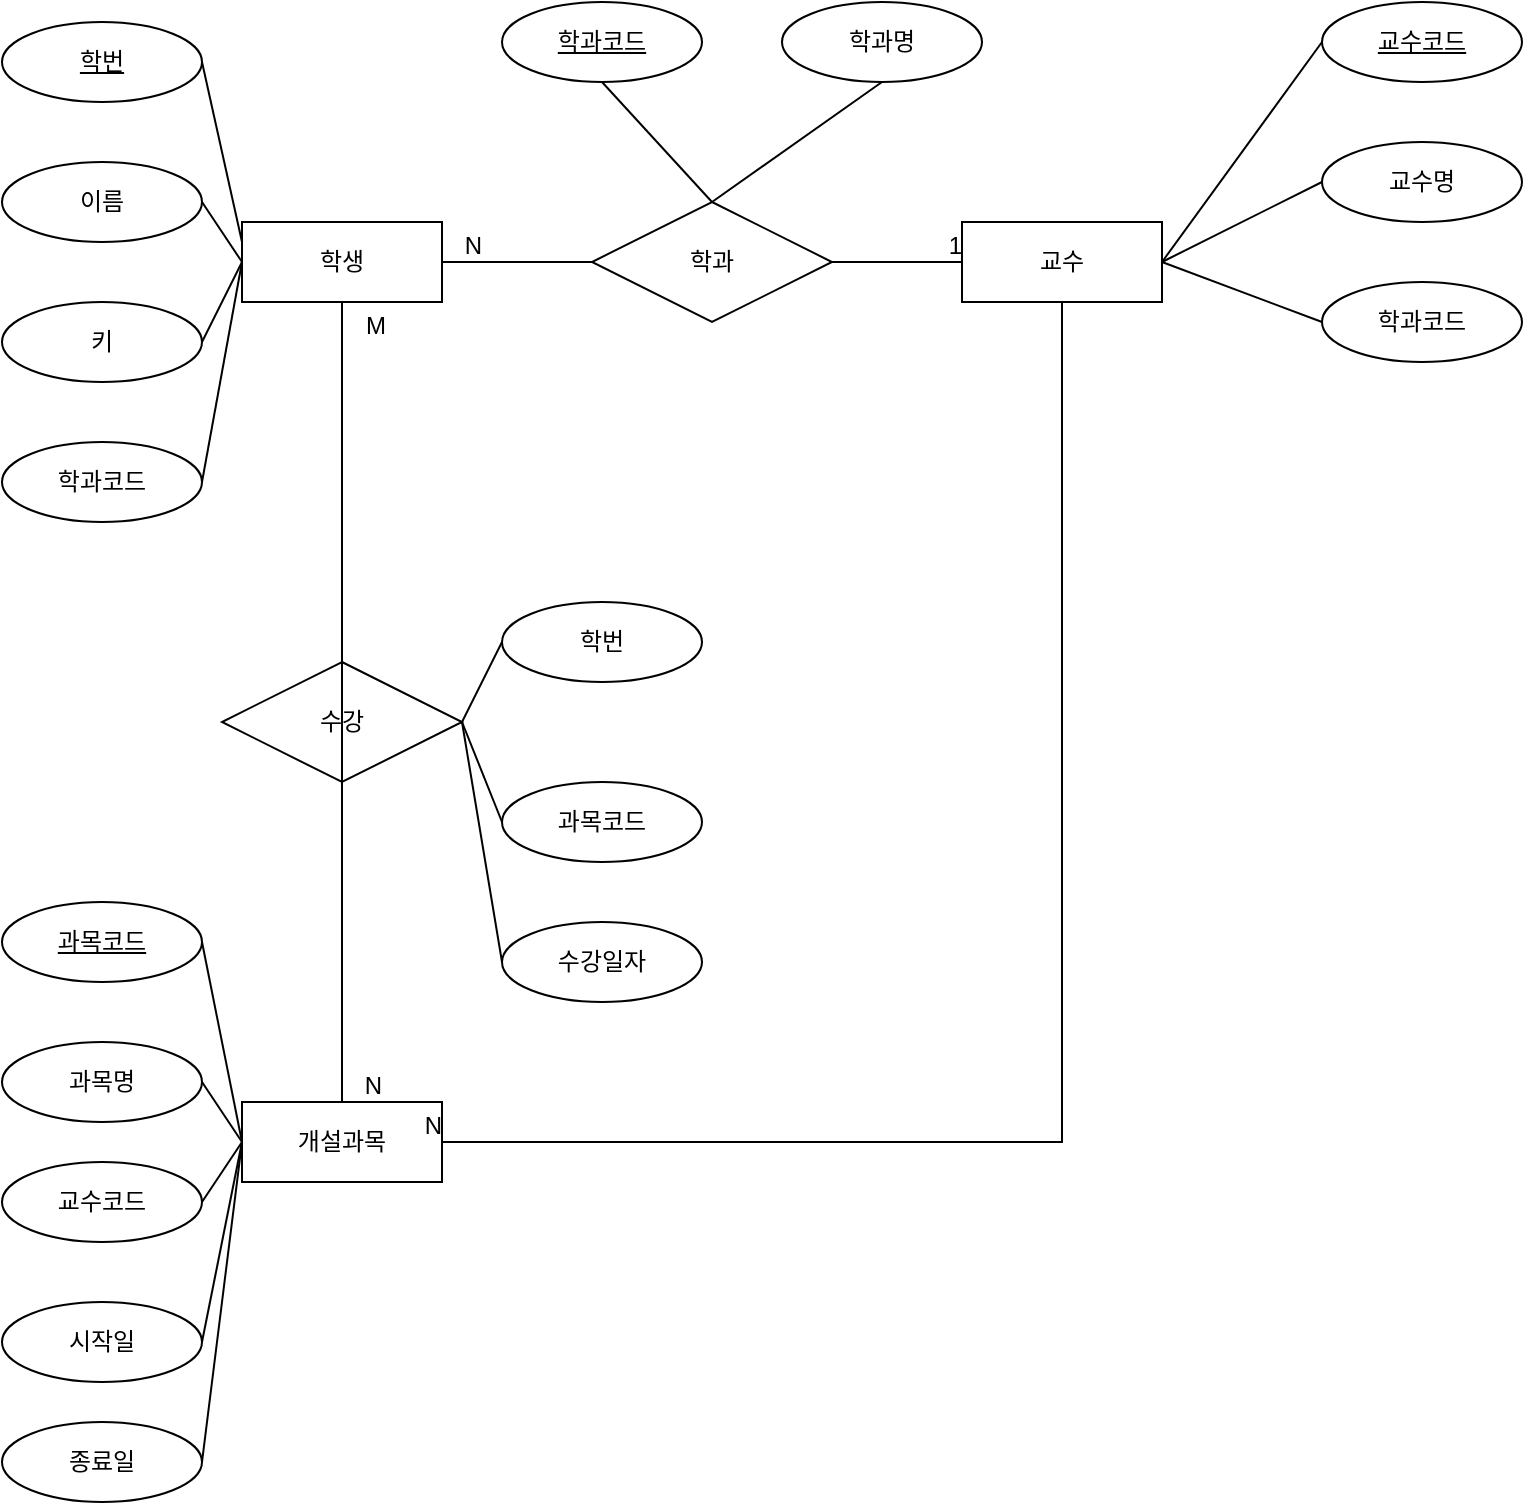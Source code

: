 <mxfile>
    <diagram id="SeKlVs5HmIbzHgsS1lLe" name="Page-1">
        <mxGraphModel dx="460" dy="787" grid="1" gridSize="10" guides="1" tooltips="1" connect="1" arrows="1" fold="1" page="1" pageScale="1" pageWidth="850" pageHeight="1100" math="0" shadow="0">
            <root>
                <mxCell id="0"/>
                <mxCell id="1" parent="0"/>
                <mxCell id="2" value="학생" style="whiteSpace=wrap;html=1;align=center;" vertex="1" parent="1">
                    <mxGeometry x="130" y="140" width="100" height="40" as="geometry"/>
                </mxCell>
                <mxCell id="3" value="학번" style="ellipse;whiteSpace=wrap;html=1;align=center;fontStyle=4;" vertex="1" parent="1">
                    <mxGeometry x="10" y="40" width="100" height="40" as="geometry"/>
                </mxCell>
                <mxCell id="4" value="이름" style="ellipse;whiteSpace=wrap;html=1;align=center;" vertex="1" parent="1">
                    <mxGeometry x="10" y="110" width="100" height="40" as="geometry"/>
                </mxCell>
                <mxCell id="5" value="키" style="ellipse;whiteSpace=wrap;html=1;align=center;" vertex="1" parent="1">
                    <mxGeometry x="10" y="180" width="100" height="40" as="geometry"/>
                </mxCell>
                <mxCell id="6" value="학과코드" style="ellipse;whiteSpace=wrap;html=1;align=center;" vertex="1" parent="1">
                    <mxGeometry x="10" y="250" width="100" height="40" as="geometry"/>
                </mxCell>
                <mxCell id="7" value="" style="endArrow=none;html=1;rounded=0;exitX=1;exitY=0.5;exitDx=0;exitDy=0;entryX=0;entryY=0.25;entryDx=0;entryDy=0;" edge="1" parent="1" source="3" target="2">
                    <mxGeometry relative="1" as="geometry">
                        <mxPoint x="140" y="400" as="sourcePoint"/>
                        <mxPoint x="300" y="400" as="targetPoint"/>
                    </mxGeometry>
                </mxCell>
                <mxCell id="8" value="" style="endArrow=none;html=1;rounded=0;exitX=1;exitY=0.5;exitDx=0;exitDy=0;entryX=0;entryY=0.5;entryDx=0;entryDy=0;" edge="1" parent="1" source="4" target="2">
                    <mxGeometry relative="1" as="geometry">
                        <mxPoint x="120" y="70" as="sourcePoint"/>
                        <mxPoint x="140" y="160" as="targetPoint"/>
                        <Array as="points"/>
                    </mxGeometry>
                </mxCell>
                <mxCell id="9" value="" style="endArrow=none;html=1;rounded=0;exitX=1;exitY=0.5;exitDx=0;exitDy=0;entryX=0;entryY=0.5;entryDx=0;entryDy=0;" edge="1" parent="1" source="5" target="2">
                    <mxGeometry relative="1" as="geometry">
                        <mxPoint x="120" y="140" as="sourcePoint"/>
                        <mxPoint x="140" y="170" as="targetPoint"/>
                        <Array as="points"/>
                    </mxGeometry>
                </mxCell>
                <mxCell id="10" value="" style="endArrow=none;html=1;rounded=0;exitX=1;exitY=0.5;exitDx=0;exitDy=0;entryX=0;entryY=0.5;entryDx=0;entryDy=0;" edge="1" parent="1" source="6" target="2">
                    <mxGeometry relative="1" as="geometry">
                        <mxPoint x="120" y="210" as="sourcePoint"/>
                        <mxPoint x="140" y="170" as="targetPoint"/>
                        <Array as="points"/>
                    </mxGeometry>
                </mxCell>
                <mxCell id="11" value="교수" style="whiteSpace=wrap;html=1;align=center;" vertex="1" parent="1">
                    <mxGeometry x="490" y="140" width="100" height="40" as="geometry"/>
                </mxCell>
                <mxCell id="12" value="학과" style="shape=rhombus;perimeter=rhombusPerimeter;whiteSpace=wrap;html=1;align=center;" vertex="1" parent="1">
                    <mxGeometry x="305" y="130" width="120" height="60" as="geometry"/>
                </mxCell>
                <mxCell id="13" value="학과코드" style="ellipse;whiteSpace=wrap;html=1;align=center;fontStyle=4;" vertex="1" parent="1">
                    <mxGeometry x="260" y="30" width="100" height="40" as="geometry"/>
                </mxCell>
                <mxCell id="15" value="학과명" style="ellipse;whiteSpace=wrap;html=1;align=center;" vertex="1" parent="1">
                    <mxGeometry x="400" y="30" width="100" height="40" as="geometry"/>
                </mxCell>
                <mxCell id="16" value="" style="endArrow=none;html=1;rounded=0;exitX=0.5;exitY=1;exitDx=0;exitDy=0;entryX=0.5;entryY=0;entryDx=0;entryDy=0;" edge="1" parent="1" source="13" target="12">
                    <mxGeometry relative="1" as="geometry">
                        <mxPoint x="280" y="80" as="sourcePoint"/>
                        <mxPoint x="300" y="170" as="targetPoint"/>
                    </mxGeometry>
                </mxCell>
                <mxCell id="17" value="" style="endArrow=none;html=1;rounded=0;exitX=0.5;exitY=1;exitDx=0;exitDy=0;entryX=0.5;entryY=0;entryDx=0;entryDy=0;" edge="1" parent="1" source="15" target="12">
                    <mxGeometry relative="1" as="geometry">
                        <mxPoint x="320" y="80" as="sourcePoint"/>
                        <mxPoint x="380" y="130" as="targetPoint"/>
                    </mxGeometry>
                </mxCell>
                <mxCell id="18" value="교수명" style="ellipse;whiteSpace=wrap;html=1;align=center;" vertex="1" parent="1">
                    <mxGeometry x="670" y="100" width="100" height="40" as="geometry"/>
                </mxCell>
                <mxCell id="19" value="교수코드" style="ellipse;whiteSpace=wrap;html=1;align=center;fontStyle=4;" vertex="1" parent="1">
                    <mxGeometry x="670" y="30" width="100" height="40" as="geometry"/>
                </mxCell>
                <mxCell id="20" value="학과코드" style="ellipse;whiteSpace=wrap;html=1;align=center;" vertex="1" parent="1">
                    <mxGeometry x="670" y="170" width="100" height="40" as="geometry"/>
                </mxCell>
                <mxCell id="21" value="" style="endArrow=none;html=1;rounded=0;exitX=0;exitY=0.5;exitDx=0;exitDy=0;entryX=1;entryY=0.5;entryDx=0;entryDy=0;" edge="1" parent="1" source="19" target="11">
                    <mxGeometry relative="1" as="geometry">
                        <mxPoint x="460" y="80" as="sourcePoint"/>
                        <mxPoint x="380" y="130" as="targetPoint"/>
                    </mxGeometry>
                </mxCell>
                <mxCell id="22" value="" style="endArrow=none;html=1;rounded=0;exitX=0;exitY=0.5;exitDx=0;exitDy=0;entryX=1;entryY=0.5;entryDx=0;entryDy=0;" edge="1" parent="1" source="18" target="11">
                    <mxGeometry relative="1" as="geometry">
                        <mxPoint x="680" y="60" as="sourcePoint"/>
                        <mxPoint x="600" y="170" as="targetPoint"/>
                    </mxGeometry>
                </mxCell>
                <mxCell id="23" value="" style="endArrow=none;html=1;rounded=0;exitX=0;exitY=0.5;exitDx=0;exitDy=0;entryX=1;entryY=0.5;entryDx=0;entryDy=0;" edge="1" parent="1" source="20" target="11">
                    <mxGeometry relative="1" as="geometry">
                        <mxPoint x="680" y="130" as="sourcePoint"/>
                        <mxPoint x="600" y="170" as="targetPoint"/>
                    </mxGeometry>
                </mxCell>
                <mxCell id="24" value="개설과목" style="whiteSpace=wrap;html=1;align=center;" vertex="1" parent="1">
                    <mxGeometry x="130" y="580" width="100" height="40" as="geometry"/>
                </mxCell>
                <mxCell id="25" value="과목명" style="ellipse;whiteSpace=wrap;html=1;align=center;" vertex="1" parent="1">
                    <mxGeometry x="10" y="550" width="100" height="40" as="geometry"/>
                </mxCell>
                <mxCell id="26" value="과목코드" style="ellipse;whiteSpace=wrap;html=1;align=center;fontStyle=4;" vertex="1" parent="1">
                    <mxGeometry x="10" y="480" width="100" height="40" as="geometry"/>
                </mxCell>
                <mxCell id="27" value="교수코드" style="ellipse;whiteSpace=wrap;html=1;align=center;" vertex="1" parent="1">
                    <mxGeometry x="10" y="610" width="100" height="40" as="geometry"/>
                </mxCell>
                <mxCell id="28" value="종료일" style="ellipse;whiteSpace=wrap;html=1;align=center;" vertex="1" parent="1">
                    <mxGeometry x="10" y="740" width="100" height="40" as="geometry"/>
                </mxCell>
                <mxCell id="29" value="시작일" style="ellipse;whiteSpace=wrap;html=1;align=center;" vertex="1" parent="1">
                    <mxGeometry x="10" y="680" width="100" height="40" as="geometry"/>
                </mxCell>
                <mxCell id="30" value="" style="endArrow=none;html=1;rounded=0;exitX=1;exitY=0.5;exitDx=0;exitDy=0;entryX=0;entryY=0.5;entryDx=0;entryDy=0;" edge="1" parent="1" source="26" target="24">
                    <mxGeometry relative="1" as="geometry">
                        <mxPoint x="150" y="520" as="sourcePoint"/>
                        <mxPoint x="170" y="410" as="targetPoint"/>
                        <Array as="points"/>
                    </mxGeometry>
                </mxCell>
                <mxCell id="31" value="" style="endArrow=none;html=1;rounded=0;exitX=1;exitY=0.5;exitDx=0;exitDy=0;entryX=0;entryY=0.5;entryDx=0;entryDy=0;" edge="1" parent="1" source="25" target="24">
                    <mxGeometry relative="1" as="geometry">
                        <mxPoint x="120" y="510" as="sourcePoint"/>
                        <mxPoint x="140" y="610" as="targetPoint"/>
                        <Array as="points"/>
                    </mxGeometry>
                </mxCell>
                <mxCell id="32" value="" style="endArrow=none;html=1;rounded=0;exitX=1;exitY=0.5;exitDx=0;exitDy=0;entryX=0;entryY=0.5;entryDx=0;entryDy=0;" edge="1" parent="1" source="27" target="24">
                    <mxGeometry relative="1" as="geometry">
                        <mxPoint x="120" y="580" as="sourcePoint"/>
                        <mxPoint x="140" y="610" as="targetPoint"/>
                        <Array as="points"/>
                    </mxGeometry>
                </mxCell>
                <mxCell id="33" value="" style="endArrow=none;html=1;rounded=0;exitX=1;exitY=0.5;exitDx=0;exitDy=0;entryX=0;entryY=0.5;entryDx=0;entryDy=0;" edge="1" parent="1" source="29" target="24">
                    <mxGeometry relative="1" as="geometry">
                        <mxPoint x="120" y="640" as="sourcePoint"/>
                        <mxPoint x="140" y="610" as="targetPoint"/>
                        <Array as="points"/>
                    </mxGeometry>
                </mxCell>
                <mxCell id="34" value="" style="endArrow=none;html=1;rounded=0;exitX=1;exitY=0.5;exitDx=0;exitDy=0;" edge="1" parent="1" source="28">
                    <mxGeometry relative="1" as="geometry">
                        <mxPoint x="120" y="710" as="sourcePoint"/>
                        <mxPoint x="130" y="600" as="targetPoint"/>
                        <Array as="points"/>
                    </mxGeometry>
                </mxCell>
                <mxCell id="36" value="수강" style="shape=rhombus;perimeter=rhombusPerimeter;whiteSpace=wrap;html=1;align=center;" vertex="1" parent="1">
                    <mxGeometry x="120" y="360" width="120" height="60" as="geometry"/>
                </mxCell>
                <mxCell id="37" value="학번" style="ellipse;whiteSpace=wrap;html=1;align=center;" vertex="1" parent="1">
                    <mxGeometry x="260" y="330" width="100" height="40" as="geometry"/>
                </mxCell>
                <mxCell id="38" value="과목코드" style="ellipse;whiteSpace=wrap;html=1;align=center;" vertex="1" parent="1">
                    <mxGeometry x="260" y="420" width="100" height="40" as="geometry"/>
                </mxCell>
                <mxCell id="39" value="" style="endArrow=none;html=1;rounded=0;exitX=1;exitY=0.5;exitDx=0;exitDy=0;entryX=0;entryY=0.5;entryDx=0;entryDy=0;" edge="1" parent="1" source="36" target="37">
                    <mxGeometry relative="1" as="geometry">
                        <mxPoint x="120" y="280" as="sourcePoint"/>
                        <mxPoint x="140" y="170" as="targetPoint"/>
                        <Array as="points"/>
                    </mxGeometry>
                </mxCell>
                <mxCell id="40" value="" style="endArrow=none;html=1;rounded=0;exitX=1;exitY=0.5;exitDx=0;exitDy=0;entryX=0;entryY=0.5;entryDx=0;entryDy=0;" edge="1" parent="1" source="36" target="38">
                    <mxGeometry relative="1" as="geometry">
                        <mxPoint x="250" y="400" as="sourcePoint"/>
                        <mxPoint x="270" y="360" as="targetPoint"/>
                        <Array as="points"/>
                    </mxGeometry>
                </mxCell>
                <mxCell id="43" value="" style="endArrow=none;html=1;rounded=0;exitX=0;exitY=0.5;exitDx=0;exitDy=0;entryX=1;entryY=0.5;entryDx=0;entryDy=0;" edge="1" parent="1" source="12" target="2">
                    <mxGeometry relative="1" as="geometry">
                        <mxPoint x="435" y="170" as="sourcePoint"/>
                        <mxPoint x="500" y="170" as="targetPoint"/>
                    </mxGeometry>
                </mxCell>
                <mxCell id="44" value="N" style="resizable=0;html=1;align=right;verticalAlign=bottom;" connectable="0" vertex="1" parent="43">
                    <mxGeometry x="1" relative="1" as="geometry">
                        <mxPoint x="20" as="offset"/>
                    </mxGeometry>
                </mxCell>
                <mxCell id="47" value="" style="endArrow=none;html=1;rounded=0;entryX=0;entryY=0.5;entryDx=0;entryDy=0;exitX=1;exitY=0.5;exitDx=0;exitDy=0;" edge="1" parent="1" source="12" target="11">
                    <mxGeometry relative="1" as="geometry">
                        <mxPoint x="270" y="100" as="sourcePoint"/>
                        <mxPoint x="430" y="100" as="targetPoint"/>
                    </mxGeometry>
                </mxCell>
                <mxCell id="48" value="1" style="resizable=0;html=1;align=right;verticalAlign=bottom;" connectable="0" vertex="1" parent="47">
                    <mxGeometry x="1" relative="1" as="geometry"/>
                </mxCell>
                <mxCell id="49" value="" style="endArrow=none;html=1;rounded=0;exitX=0.5;exitY=1;exitDx=0;exitDy=0;entryX=0.5;entryY=0;entryDx=0;entryDy=0;" edge="1" parent="1" source="2" target="24">
                    <mxGeometry relative="1" as="geometry">
                        <mxPoint x="210" y="200" as="sourcePoint"/>
                        <mxPoint x="370" y="200" as="targetPoint"/>
                    </mxGeometry>
                </mxCell>
                <mxCell id="50" value="M" style="resizable=0;html=1;align=left;verticalAlign=bottom;" connectable="0" vertex="1" parent="49">
                    <mxGeometry x="-1" relative="1" as="geometry">
                        <mxPoint x="10" y="20" as="offset"/>
                    </mxGeometry>
                </mxCell>
                <mxCell id="51" value="N" style="resizable=0;html=1;align=right;verticalAlign=bottom;" connectable="0" vertex="1" parent="49">
                    <mxGeometry x="1" relative="1" as="geometry">
                        <mxPoint x="20" as="offset"/>
                    </mxGeometry>
                </mxCell>
                <mxCell id="52" value="" style="endArrow=none;html=1;rounded=0;exitX=0.5;exitY=1;exitDx=0;exitDy=0;entryX=1;entryY=0.5;entryDx=0;entryDy=0;" edge="1" parent="1" source="11" target="24">
                    <mxGeometry relative="1" as="geometry">
                        <mxPoint x="300" y="300" as="sourcePoint"/>
                        <mxPoint x="460" y="300" as="targetPoint"/>
                        <Array as="points">
                            <mxPoint x="540" y="600"/>
                        </Array>
                    </mxGeometry>
                </mxCell>
                <mxCell id="53" value="N" style="resizable=0;html=1;align=right;verticalAlign=bottom;" connectable="0" vertex="1" parent="52">
                    <mxGeometry x="1" relative="1" as="geometry"/>
                </mxCell>
                <mxCell id="iO75Fj6cbcGCx3s5C910-53" value="수강일자" style="ellipse;whiteSpace=wrap;html=1;align=center;" vertex="1" parent="1">
                    <mxGeometry x="260" y="490" width="100" height="40" as="geometry"/>
                </mxCell>
                <mxCell id="iO75Fj6cbcGCx3s5C910-54" value="" style="endArrow=none;html=1;rounded=0;exitX=1;exitY=0.5;exitDx=0;exitDy=0;entryX=0;entryY=0.5;entryDx=0;entryDy=0;" edge="1" parent="1" source="36" target="iO75Fj6cbcGCx3s5C910-53">
                    <mxGeometry relative="1" as="geometry">
                        <mxPoint x="250" y="400" as="sourcePoint"/>
                        <mxPoint x="270" y="450" as="targetPoint"/>
                        <Array as="points"/>
                    </mxGeometry>
                </mxCell>
            </root>
        </mxGraphModel>
    </diagram>
    <diagram id="fR7vcSH44G2I-6G3zTJD" name="Page-2">
        <mxGraphModel dx="1179" dy="787" grid="1" gridSize="10" guides="1" tooltips="1" connect="1" arrows="1" fold="1" page="1" pageScale="1" pageWidth="850" pageHeight="1100" math="0" shadow="0">
            <root>
                <mxCell id="0"/>
                <mxCell id="1" parent="0"/>
                <mxCell id="Cx3nu6X8nPJLkT8avfIg-14" value="학생" style="shape=table;startSize=30;container=1;collapsible=1;childLayout=tableLayout;fixedRows=1;rowLines=0;fontStyle=1;align=center;resizeLast=1;" vertex="1" parent="1">
                    <mxGeometry x="50" y="50" width="180" height="180" as="geometry"/>
                </mxCell>
                <mxCell id="Cx3nu6X8nPJLkT8avfIg-15" value="" style="shape=tableRow;horizontal=0;startSize=0;swimlaneHead=0;swimlaneBody=0;fillColor=none;collapsible=0;dropTarget=0;points=[[0,0.5],[1,0.5]];portConstraint=eastwest;top=0;left=0;right=0;bottom=0;" vertex="1" parent="Cx3nu6X8nPJLkT8avfIg-14">
                    <mxGeometry y="30" width="180" height="30" as="geometry"/>
                </mxCell>
                <mxCell id="Cx3nu6X8nPJLkT8avfIg-16" value="PK" style="shape=partialRectangle;connectable=0;fillColor=none;top=0;left=0;bottom=0;right=0;fontStyle=1;overflow=hidden;" vertex="1" parent="Cx3nu6X8nPJLkT8avfIg-15">
                    <mxGeometry width="60" height="30" as="geometry">
                        <mxRectangle width="60" height="30" as="alternateBounds"/>
                    </mxGeometry>
                </mxCell>
                <mxCell id="Cx3nu6X8nPJLkT8avfIg-17" value="학번" style="shape=partialRectangle;connectable=0;fillColor=none;top=0;left=0;bottom=0;right=0;align=left;spacingLeft=6;fontStyle=5;overflow=hidden;" vertex="1" parent="Cx3nu6X8nPJLkT8avfIg-15">
                    <mxGeometry x="60" width="120" height="30" as="geometry">
                        <mxRectangle width="120" height="30" as="alternateBounds"/>
                    </mxGeometry>
                </mxCell>
                <mxCell id="Cx3nu6X8nPJLkT8avfIg-18" value="" style="shape=tableRow;horizontal=0;startSize=0;swimlaneHead=0;swimlaneBody=0;fillColor=none;collapsible=0;dropTarget=0;points=[[0,0.5],[1,0.5]];portConstraint=eastwest;top=0;left=0;right=0;bottom=1;" vertex="1" parent="Cx3nu6X8nPJLkT8avfIg-14">
                    <mxGeometry y="60" width="180" height="30" as="geometry"/>
                </mxCell>
                <mxCell id="Cx3nu6X8nPJLkT8avfIg-19" value="FK" style="shape=partialRectangle;connectable=0;fillColor=none;top=0;left=0;bottom=0;right=0;fontStyle=1;overflow=hidden;" vertex="1" parent="Cx3nu6X8nPJLkT8avfIg-18">
                    <mxGeometry width="60" height="30" as="geometry">
                        <mxRectangle width="60" height="30" as="alternateBounds"/>
                    </mxGeometry>
                </mxCell>
                <mxCell id="Cx3nu6X8nPJLkT8avfIg-20" value="학과코드" style="shape=partialRectangle;connectable=0;fillColor=none;top=0;left=0;bottom=0;right=0;align=left;spacingLeft=6;fontStyle=5;overflow=hidden;" vertex="1" parent="Cx3nu6X8nPJLkT8avfIg-18">
                    <mxGeometry x="60" width="120" height="30" as="geometry">
                        <mxRectangle width="120" height="30" as="alternateBounds"/>
                    </mxGeometry>
                </mxCell>
                <mxCell id="oKX9FvNa20KuPvcaWARe-4" value="" style="shape=tableRow;horizontal=0;startSize=0;swimlaneHead=0;swimlaneBody=0;fillColor=none;collapsible=0;dropTarget=0;points=[[0,0.5],[1,0.5]];portConstraint=eastwest;top=0;left=0;right=0;bottom=1;" vertex="1" parent="Cx3nu6X8nPJLkT8avfIg-14">
                    <mxGeometry y="90" width="180" height="30" as="geometry"/>
                </mxCell>
                <mxCell id="oKX9FvNa20KuPvcaWARe-5" value="FK" style="shape=partialRectangle;connectable=0;fillColor=none;top=0;left=0;bottom=0;right=0;fontStyle=1;overflow=hidden;" vertex="1" parent="oKX9FvNa20KuPvcaWARe-4">
                    <mxGeometry width="60" height="30" as="geometry">
                        <mxRectangle width="60" height="30" as="alternateBounds"/>
                    </mxGeometry>
                </mxCell>
                <mxCell id="oKX9FvNa20KuPvcaWARe-6" value="과목코드" style="shape=partialRectangle;connectable=0;fillColor=none;top=0;left=0;bottom=0;right=0;align=left;spacingLeft=6;fontStyle=5;overflow=hidden;" vertex="1" parent="oKX9FvNa20KuPvcaWARe-4">
                    <mxGeometry x="60" width="120" height="30" as="geometry">
                        <mxRectangle width="120" height="30" as="alternateBounds"/>
                    </mxGeometry>
                </mxCell>
                <mxCell id="Cx3nu6X8nPJLkT8avfIg-21" value="" style="shape=tableRow;horizontal=0;startSize=0;swimlaneHead=0;swimlaneBody=0;fillColor=none;collapsible=0;dropTarget=0;points=[[0,0.5],[1,0.5]];portConstraint=eastwest;top=0;left=0;right=0;bottom=0;" vertex="1" parent="Cx3nu6X8nPJLkT8avfIg-14">
                    <mxGeometry y="120" width="180" height="30" as="geometry"/>
                </mxCell>
                <mxCell id="Cx3nu6X8nPJLkT8avfIg-22" value="" style="shape=partialRectangle;connectable=0;fillColor=none;top=0;left=0;bottom=0;right=0;editable=1;overflow=hidden;" vertex="1" parent="Cx3nu6X8nPJLkT8avfIg-21">
                    <mxGeometry width="60" height="30" as="geometry">
                        <mxRectangle width="60" height="30" as="alternateBounds"/>
                    </mxGeometry>
                </mxCell>
                <mxCell id="Cx3nu6X8nPJLkT8avfIg-23" value="이름" style="shape=partialRectangle;connectable=0;fillColor=none;top=0;left=0;bottom=0;right=0;align=left;spacingLeft=6;overflow=hidden;" vertex="1" parent="Cx3nu6X8nPJLkT8avfIg-21">
                    <mxGeometry x="60" width="120" height="30" as="geometry">
                        <mxRectangle width="120" height="30" as="alternateBounds"/>
                    </mxGeometry>
                </mxCell>
                <mxCell id="Cx3nu6X8nPJLkT8avfIg-24" value="" style="shape=tableRow;horizontal=0;startSize=0;swimlaneHead=0;swimlaneBody=0;fillColor=none;collapsible=0;dropTarget=0;points=[[0,0.5],[1,0.5]];portConstraint=eastwest;top=0;left=0;right=0;bottom=0;" vertex="1" parent="Cx3nu6X8nPJLkT8avfIg-14">
                    <mxGeometry y="150" width="180" height="30" as="geometry"/>
                </mxCell>
                <mxCell id="Cx3nu6X8nPJLkT8avfIg-25" value="" style="shape=partialRectangle;connectable=0;fillColor=none;top=0;left=0;bottom=0;right=0;editable=1;overflow=hidden;" vertex="1" parent="Cx3nu6X8nPJLkT8avfIg-24">
                    <mxGeometry width="60" height="30" as="geometry">
                        <mxRectangle width="60" height="30" as="alternateBounds"/>
                    </mxGeometry>
                </mxCell>
                <mxCell id="Cx3nu6X8nPJLkT8avfIg-26" value="키" style="shape=partialRectangle;connectable=0;fillColor=none;top=0;left=0;bottom=0;right=0;align=left;spacingLeft=6;overflow=hidden;" vertex="1" parent="Cx3nu6X8nPJLkT8avfIg-24">
                    <mxGeometry x="60" width="120" height="30" as="geometry">
                        <mxRectangle width="120" height="30" as="alternateBounds"/>
                    </mxGeometry>
                </mxCell>
                <mxCell id="wxoaIKOHxm_TJKi5a04i-1" value="학과" style="shape=table;startSize=30;container=1;collapsible=1;childLayout=tableLayout;fixedRows=1;rowLines=0;fontStyle=1;align=center;resizeLast=1;" vertex="1" parent="1">
                    <mxGeometry x="300" y="50" width="180" height="90" as="geometry"/>
                </mxCell>
                <mxCell id="wxoaIKOHxm_TJKi5a04i-2" value="" style="shape=tableRow;horizontal=0;startSize=0;swimlaneHead=0;swimlaneBody=0;fillColor=none;collapsible=0;dropTarget=0;points=[[0,0.5],[1,0.5]];portConstraint=eastwest;top=0;left=0;right=0;bottom=1;" vertex="1" parent="wxoaIKOHxm_TJKi5a04i-1">
                    <mxGeometry y="30" width="180" height="30" as="geometry"/>
                </mxCell>
                <mxCell id="wxoaIKOHxm_TJKi5a04i-3" value="PK" style="shape=partialRectangle;connectable=0;fillColor=none;top=0;left=0;bottom=0;right=0;fontStyle=1;overflow=hidden;" vertex="1" parent="wxoaIKOHxm_TJKi5a04i-2">
                    <mxGeometry width="30" height="30" as="geometry">
                        <mxRectangle width="30" height="30" as="alternateBounds"/>
                    </mxGeometry>
                </mxCell>
                <mxCell id="wxoaIKOHxm_TJKi5a04i-4" value="학과코드" style="shape=partialRectangle;connectable=0;fillColor=none;top=0;left=0;bottom=0;right=0;align=left;spacingLeft=6;fontStyle=5;overflow=hidden;" vertex="1" parent="wxoaIKOHxm_TJKi5a04i-2">
                    <mxGeometry x="30" width="150" height="30" as="geometry">
                        <mxRectangle width="150" height="30" as="alternateBounds"/>
                    </mxGeometry>
                </mxCell>
                <mxCell id="wxoaIKOHxm_TJKi5a04i-5" value="" style="shape=tableRow;horizontal=0;startSize=0;swimlaneHead=0;swimlaneBody=0;fillColor=none;collapsible=0;dropTarget=0;points=[[0,0.5],[1,0.5]];portConstraint=eastwest;top=0;left=0;right=0;bottom=0;" vertex="1" parent="wxoaIKOHxm_TJKi5a04i-1">
                    <mxGeometry y="60" width="180" height="30" as="geometry"/>
                </mxCell>
                <mxCell id="wxoaIKOHxm_TJKi5a04i-6" value="" style="shape=partialRectangle;connectable=0;fillColor=none;top=0;left=0;bottom=0;right=0;editable=1;overflow=hidden;" vertex="1" parent="wxoaIKOHxm_TJKi5a04i-5">
                    <mxGeometry width="30" height="30" as="geometry">
                        <mxRectangle width="30" height="30" as="alternateBounds"/>
                    </mxGeometry>
                </mxCell>
                <mxCell id="wxoaIKOHxm_TJKi5a04i-7" value="학과명" style="shape=partialRectangle;connectable=0;fillColor=none;top=0;left=0;bottom=0;right=0;align=left;spacingLeft=6;overflow=hidden;" vertex="1" parent="wxoaIKOHxm_TJKi5a04i-5">
                    <mxGeometry x="30" width="150" height="30" as="geometry">
                        <mxRectangle width="150" height="30" as="alternateBounds"/>
                    </mxGeometry>
                </mxCell>
                <mxCell id="wxoaIKOHxm_TJKi5a04i-23" value="교수" style="shape=table;startSize=30;container=1;collapsible=1;childLayout=tableLayout;fixedRows=1;rowLines=0;fontStyle=1;align=center;resizeLast=1;" vertex="1" parent="1">
                    <mxGeometry x="540" y="50" width="180" height="120" as="geometry"/>
                </mxCell>
                <mxCell id="wxoaIKOHxm_TJKi5a04i-24" value="" style="shape=tableRow;horizontal=0;startSize=0;swimlaneHead=0;swimlaneBody=0;fillColor=none;collapsible=0;dropTarget=0;points=[[0,0.5],[1,0.5]];portConstraint=eastwest;top=0;left=0;right=0;bottom=0;" vertex="1" parent="wxoaIKOHxm_TJKi5a04i-23">
                    <mxGeometry y="30" width="180" height="30" as="geometry"/>
                </mxCell>
                <mxCell id="wxoaIKOHxm_TJKi5a04i-25" value="PK" style="shape=partialRectangle;connectable=0;fillColor=none;top=0;left=0;bottom=0;right=0;fontStyle=1;overflow=hidden;" vertex="1" parent="wxoaIKOHxm_TJKi5a04i-24">
                    <mxGeometry width="60" height="30" as="geometry">
                        <mxRectangle width="60" height="30" as="alternateBounds"/>
                    </mxGeometry>
                </mxCell>
                <mxCell id="wxoaIKOHxm_TJKi5a04i-26" value="교수코드" style="shape=partialRectangle;connectable=0;fillColor=none;top=0;left=0;bottom=0;right=0;align=left;spacingLeft=6;fontStyle=5;overflow=hidden;" vertex="1" parent="wxoaIKOHxm_TJKi5a04i-24">
                    <mxGeometry x="60" width="120" height="30" as="geometry">
                        <mxRectangle width="120" height="30" as="alternateBounds"/>
                    </mxGeometry>
                </mxCell>
                <mxCell id="wxoaIKOHxm_TJKi5a04i-27" value="" style="shape=tableRow;horizontal=0;startSize=0;swimlaneHead=0;swimlaneBody=0;fillColor=none;collapsible=0;dropTarget=0;points=[[0,0.5],[1,0.5]];portConstraint=eastwest;top=0;left=0;right=0;bottom=1;" vertex="1" parent="wxoaIKOHxm_TJKi5a04i-23">
                    <mxGeometry y="60" width="180" height="30" as="geometry"/>
                </mxCell>
                <mxCell id="wxoaIKOHxm_TJKi5a04i-28" value="FK" style="shape=partialRectangle;connectable=0;fillColor=none;top=0;left=0;bottom=0;right=0;fontStyle=1;overflow=hidden;" vertex="1" parent="wxoaIKOHxm_TJKi5a04i-27">
                    <mxGeometry width="60" height="30" as="geometry">
                        <mxRectangle width="60" height="30" as="alternateBounds"/>
                    </mxGeometry>
                </mxCell>
                <mxCell id="wxoaIKOHxm_TJKi5a04i-29" value="학과코드" style="shape=partialRectangle;connectable=0;fillColor=none;top=0;left=0;bottom=0;right=0;align=left;spacingLeft=6;fontStyle=5;overflow=hidden;" vertex="1" parent="wxoaIKOHxm_TJKi5a04i-27">
                    <mxGeometry x="60" width="120" height="30" as="geometry">
                        <mxRectangle width="120" height="30" as="alternateBounds"/>
                    </mxGeometry>
                </mxCell>
                <mxCell id="wxoaIKOHxm_TJKi5a04i-30" value="" style="shape=tableRow;horizontal=0;startSize=0;swimlaneHead=0;swimlaneBody=0;fillColor=none;collapsible=0;dropTarget=0;points=[[0,0.5],[1,0.5]];portConstraint=eastwest;top=0;left=0;right=0;bottom=0;" vertex="1" parent="wxoaIKOHxm_TJKi5a04i-23">
                    <mxGeometry y="90" width="180" height="30" as="geometry"/>
                </mxCell>
                <mxCell id="wxoaIKOHxm_TJKi5a04i-31" value="" style="shape=partialRectangle;connectable=0;fillColor=none;top=0;left=0;bottom=0;right=0;editable=1;overflow=hidden;" vertex="1" parent="wxoaIKOHxm_TJKi5a04i-30">
                    <mxGeometry width="60" height="30" as="geometry">
                        <mxRectangle width="60" height="30" as="alternateBounds"/>
                    </mxGeometry>
                </mxCell>
                <mxCell id="wxoaIKOHxm_TJKi5a04i-32" value="교수명" style="shape=partialRectangle;connectable=0;fillColor=none;top=0;left=0;bottom=0;right=0;align=left;spacingLeft=6;overflow=hidden;" vertex="1" parent="wxoaIKOHxm_TJKi5a04i-30">
                    <mxGeometry x="60" width="120" height="30" as="geometry">
                        <mxRectangle width="120" height="30" as="alternateBounds"/>
                    </mxGeometry>
                </mxCell>
                <mxCell id="GFo83s3sRn3rwgNqXnrd-1" value="수강" style="shape=table;startSize=30;container=1;collapsible=1;childLayout=tableLayout;fixedRows=1;rowLines=0;fontStyle=1;align=center;resizeLast=1;" vertex="1" parent="1">
                    <mxGeometry x="300" y="280" width="180" height="120" as="geometry"/>
                </mxCell>
                <mxCell id="GFo83s3sRn3rwgNqXnrd-2" value="" style="shape=tableRow;horizontal=0;startSize=0;swimlaneHead=0;swimlaneBody=0;fillColor=none;collapsible=0;dropTarget=0;points=[[0,0.5],[1,0.5]];portConstraint=eastwest;top=0;left=0;right=0;bottom=0;" vertex="1" parent="GFo83s3sRn3rwgNqXnrd-1">
                    <mxGeometry y="30" width="180" height="30" as="geometry"/>
                </mxCell>
                <mxCell id="GFo83s3sRn3rwgNqXnrd-3" value="PK" style="shape=partialRectangle;connectable=0;fillColor=none;top=0;left=0;bottom=0;right=0;fontStyle=1;overflow=hidden;" vertex="1" parent="GFo83s3sRn3rwgNqXnrd-2">
                    <mxGeometry width="60" height="30" as="geometry">
                        <mxRectangle width="60" height="30" as="alternateBounds"/>
                    </mxGeometry>
                </mxCell>
                <mxCell id="GFo83s3sRn3rwgNqXnrd-4" value="과목코드" style="shape=partialRectangle;connectable=0;fillColor=none;top=0;left=0;bottom=0;right=0;align=left;spacingLeft=6;fontStyle=5;overflow=hidden;" vertex="1" parent="GFo83s3sRn3rwgNqXnrd-2">
                    <mxGeometry x="60" width="120" height="30" as="geometry">
                        <mxRectangle width="120" height="30" as="alternateBounds"/>
                    </mxGeometry>
                </mxCell>
                <mxCell id="GFo83s3sRn3rwgNqXnrd-5" value="" style="shape=tableRow;horizontal=0;startSize=0;swimlaneHead=0;swimlaneBody=0;fillColor=none;collapsible=0;dropTarget=0;points=[[0,0.5],[1,0.5]];portConstraint=eastwest;top=0;left=0;right=0;bottom=1;" vertex="1" parent="GFo83s3sRn3rwgNqXnrd-1">
                    <mxGeometry y="60" width="180" height="30" as="geometry"/>
                </mxCell>
                <mxCell id="GFo83s3sRn3rwgNqXnrd-6" value="FK" style="shape=partialRectangle;connectable=0;fillColor=none;top=0;left=0;bottom=0;right=0;fontStyle=1;overflow=hidden;" vertex="1" parent="GFo83s3sRn3rwgNqXnrd-5">
                    <mxGeometry width="60" height="30" as="geometry">
                        <mxRectangle width="60" height="30" as="alternateBounds"/>
                    </mxGeometry>
                </mxCell>
                <mxCell id="GFo83s3sRn3rwgNqXnrd-7" value="학번" style="shape=partialRectangle;connectable=0;fillColor=none;top=0;left=0;bottom=0;right=0;align=left;spacingLeft=6;fontStyle=5;overflow=hidden;" vertex="1" parent="GFo83s3sRn3rwgNqXnrd-5">
                    <mxGeometry x="60" width="120" height="30" as="geometry">
                        <mxRectangle width="120" height="30" as="alternateBounds"/>
                    </mxGeometry>
                </mxCell>
                <mxCell id="vD10_YBvcFBnJJpOFgkJ-1" value="" style="shape=tableRow;horizontal=0;startSize=0;swimlaneHead=0;swimlaneBody=0;fillColor=none;collapsible=0;dropTarget=0;points=[[0,0.5],[1,0.5]];portConstraint=eastwest;top=0;left=0;right=0;bottom=1;" vertex="1" parent="GFo83s3sRn3rwgNqXnrd-1">
                    <mxGeometry y="90" width="180" height="30" as="geometry"/>
                </mxCell>
                <mxCell id="vD10_YBvcFBnJJpOFgkJ-2" value="" style="shape=partialRectangle;connectable=0;fillColor=none;top=0;left=0;bottom=0;right=0;fontStyle=1;overflow=hidden;" vertex="1" parent="vD10_YBvcFBnJJpOFgkJ-1">
                    <mxGeometry width="60" height="30" as="geometry">
                        <mxRectangle width="60" height="30" as="alternateBounds"/>
                    </mxGeometry>
                </mxCell>
                <mxCell id="vD10_YBvcFBnJJpOFgkJ-3" value="수강일자" style="shape=partialRectangle;connectable=0;fillColor=none;top=0;left=0;bottom=0;right=0;align=left;spacingLeft=6;fontStyle=5;overflow=hidden;" vertex="1" parent="vD10_YBvcFBnJJpOFgkJ-1">
                    <mxGeometry x="60" width="120" height="30" as="geometry">
                        <mxRectangle width="120" height="30" as="alternateBounds"/>
                    </mxGeometry>
                </mxCell>
                <mxCell id="eWPAoMHlZ4ADHnmjh0KT-1" value="개설과목" style="shape=table;startSize=30;container=1;collapsible=1;childLayout=tableLayout;fixedRows=1;rowLines=0;fontStyle=1;align=center;resizeLast=1;" vertex="1" parent="1">
                    <mxGeometry x="300" y="420" width="180" height="180" as="geometry"/>
                </mxCell>
                <mxCell id="eWPAoMHlZ4ADHnmjh0KT-2" value="" style="shape=tableRow;horizontal=0;startSize=0;swimlaneHead=0;swimlaneBody=0;fillColor=none;collapsible=0;dropTarget=0;points=[[0,0.5],[1,0.5]];portConstraint=eastwest;top=0;left=0;right=0;bottom=0;" vertex="1" parent="eWPAoMHlZ4ADHnmjh0KT-1">
                    <mxGeometry y="30" width="180" height="30" as="geometry"/>
                </mxCell>
                <mxCell id="eWPAoMHlZ4ADHnmjh0KT-3" value="FK" style="shape=partialRectangle;connectable=0;fillColor=none;top=0;left=0;bottom=0;right=0;fontStyle=1;overflow=hidden;" vertex="1" parent="eWPAoMHlZ4ADHnmjh0KT-2">
                    <mxGeometry width="60" height="30" as="geometry">
                        <mxRectangle width="60" height="30" as="alternateBounds"/>
                    </mxGeometry>
                </mxCell>
                <mxCell id="eWPAoMHlZ4ADHnmjh0KT-4" value="과목코드" style="shape=partialRectangle;connectable=0;fillColor=none;top=0;left=0;bottom=0;right=0;align=left;spacingLeft=6;fontStyle=5;overflow=hidden;" vertex="1" parent="eWPAoMHlZ4ADHnmjh0KT-2">
                    <mxGeometry x="60" width="120" height="30" as="geometry">
                        <mxRectangle width="120" height="30" as="alternateBounds"/>
                    </mxGeometry>
                </mxCell>
                <mxCell id="eWPAoMHlZ4ADHnmjh0KT-5" value="" style="shape=tableRow;horizontal=0;startSize=0;swimlaneHead=0;swimlaneBody=0;fillColor=none;collapsible=0;dropTarget=0;points=[[0,0.5],[1,0.5]];portConstraint=eastwest;top=0;left=0;right=0;bottom=1;" vertex="1" parent="eWPAoMHlZ4ADHnmjh0KT-1">
                    <mxGeometry y="60" width="180" height="30" as="geometry"/>
                </mxCell>
                <mxCell id="eWPAoMHlZ4ADHnmjh0KT-6" value="FK" style="shape=partialRectangle;connectable=0;fillColor=none;top=0;left=0;bottom=0;right=0;fontStyle=1;overflow=hidden;" vertex="1" parent="eWPAoMHlZ4ADHnmjh0KT-5">
                    <mxGeometry width="60" height="30" as="geometry">
                        <mxRectangle width="60" height="30" as="alternateBounds"/>
                    </mxGeometry>
                </mxCell>
                <mxCell id="eWPAoMHlZ4ADHnmjh0KT-7" value="교수코드" style="shape=partialRectangle;connectable=0;fillColor=none;top=0;left=0;bottom=0;right=0;align=left;spacingLeft=6;fontStyle=5;overflow=hidden;" vertex="1" parent="eWPAoMHlZ4ADHnmjh0KT-5">
                    <mxGeometry x="60" width="120" height="30" as="geometry">
                        <mxRectangle width="120" height="30" as="alternateBounds"/>
                    </mxGeometry>
                </mxCell>
                <mxCell id="eWPAoMHlZ4ADHnmjh0KT-8" value="" style="shape=tableRow;horizontal=0;startSize=0;swimlaneHead=0;swimlaneBody=0;fillColor=none;collapsible=0;dropTarget=0;points=[[0,0.5],[1,0.5]];portConstraint=eastwest;top=0;left=0;right=0;bottom=0;" vertex="1" parent="eWPAoMHlZ4ADHnmjh0KT-1">
                    <mxGeometry y="90" width="180" height="30" as="geometry"/>
                </mxCell>
                <mxCell id="eWPAoMHlZ4ADHnmjh0KT-9" value="" style="shape=partialRectangle;connectable=0;fillColor=none;top=0;left=0;bottom=0;right=0;editable=1;overflow=hidden;" vertex="1" parent="eWPAoMHlZ4ADHnmjh0KT-8">
                    <mxGeometry width="60" height="30" as="geometry">
                        <mxRectangle width="60" height="30" as="alternateBounds"/>
                    </mxGeometry>
                </mxCell>
                <mxCell id="eWPAoMHlZ4ADHnmjh0KT-10" value="과목명" style="shape=partialRectangle;connectable=0;fillColor=none;top=0;left=0;bottom=0;right=0;align=left;spacingLeft=6;overflow=hidden;" vertex="1" parent="eWPAoMHlZ4ADHnmjh0KT-8">
                    <mxGeometry x="60" width="120" height="30" as="geometry">
                        <mxRectangle width="120" height="30" as="alternateBounds"/>
                    </mxGeometry>
                </mxCell>
                <mxCell id="eWPAoMHlZ4ADHnmjh0KT-11" value="" style="shape=tableRow;horizontal=0;startSize=0;swimlaneHead=0;swimlaneBody=0;fillColor=none;collapsible=0;dropTarget=0;points=[[0,0.5],[1,0.5]];portConstraint=eastwest;top=0;left=0;right=0;bottom=0;" vertex="1" parent="eWPAoMHlZ4ADHnmjh0KT-1">
                    <mxGeometry y="120" width="180" height="30" as="geometry"/>
                </mxCell>
                <mxCell id="eWPAoMHlZ4ADHnmjh0KT-12" value="" style="shape=partialRectangle;connectable=0;fillColor=none;top=0;left=0;bottom=0;right=0;editable=1;overflow=hidden;" vertex="1" parent="eWPAoMHlZ4ADHnmjh0KT-11">
                    <mxGeometry width="60" height="30" as="geometry">
                        <mxRectangle width="60" height="30" as="alternateBounds"/>
                    </mxGeometry>
                </mxCell>
                <mxCell id="eWPAoMHlZ4ADHnmjh0KT-13" value="시작일" style="shape=partialRectangle;connectable=0;fillColor=none;top=0;left=0;bottom=0;right=0;align=left;spacingLeft=6;overflow=hidden;" vertex="1" parent="eWPAoMHlZ4ADHnmjh0KT-11">
                    <mxGeometry x="60" width="120" height="30" as="geometry">
                        <mxRectangle width="120" height="30" as="alternateBounds"/>
                    </mxGeometry>
                </mxCell>
                <mxCell id="H58x_rX4E8Hn4VSmF0wT-1" value="" style="shape=tableRow;horizontal=0;startSize=0;swimlaneHead=0;swimlaneBody=0;fillColor=none;collapsible=0;dropTarget=0;points=[[0,0.5],[1,0.5]];portConstraint=eastwest;top=0;left=0;right=0;bottom=0;" vertex="1" parent="eWPAoMHlZ4ADHnmjh0KT-1">
                    <mxGeometry y="150" width="180" height="30" as="geometry"/>
                </mxCell>
                <mxCell id="H58x_rX4E8Hn4VSmF0wT-2" value="" style="shape=partialRectangle;connectable=0;fillColor=none;top=0;left=0;bottom=0;right=0;editable=1;overflow=hidden;" vertex="1" parent="H58x_rX4E8Hn4VSmF0wT-1">
                    <mxGeometry width="60" height="30" as="geometry">
                        <mxRectangle width="60" height="30" as="alternateBounds"/>
                    </mxGeometry>
                </mxCell>
                <mxCell id="H58x_rX4E8Hn4VSmF0wT-3" value="종료일" style="shape=partialRectangle;connectable=0;fillColor=none;top=0;left=0;bottom=0;right=0;align=left;spacingLeft=6;overflow=hidden;" vertex="1" parent="H58x_rX4E8Hn4VSmF0wT-1">
                    <mxGeometry x="60" width="120" height="30" as="geometry">
                        <mxRectangle width="120" height="30" as="alternateBounds"/>
                    </mxGeometry>
                </mxCell>
                <mxCell id="vD10_YBvcFBnJJpOFgkJ-4" value="" style="edgeStyle=entityRelationEdgeStyle;fontSize=12;html=1;endArrow=ERoneToMany;exitX=0;exitY=0.5;exitDx=0;exitDy=0;entryX=1;entryY=0.5;entryDx=0;entryDy=0;" edge="1" parent="1" source="wxoaIKOHxm_TJKi5a04i-2" target="Cx3nu6X8nPJLkT8avfIg-18">
                    <mxGeometry width="100" height="100" relative="1" as="geometry">
                        <mxPoint x="230" y="270" as="sourcePoint"/>
                        <mxPoint x="330" y="170" as="targetPoint"/>
                    </mxGeometry>
                </mxCell>
                <mxCell id="vD10_YBvcFBnJJpOFgkJ-5" value="" style="edgeStyle=entityRelationEdgeStyle;fontSize=12;html=1;endArrow=ERoneToMany;exitX=0;exitY=0.5;exitDx=0;exitDy=0;entryX=1;entryY=0.5;entryDx=0;entryDy=0;" edge="1" parent="1" source="wxoaIKOHxm_TJKi5a04i-27" target="wxoaIKOHxm_TJKi5a04i-2">
                    <mxGeometry width="100" height="100" relative="1" as="geometry">
                        <mxPoint x="310" y="105" as="sourcePoint"/>
                        <mxPoint x="520" y="220" as="targetPoint"/>
                    </mxGeometry>
                </mxCell>
                <mxCell id="oKX9FvNa20KuPvcaWARe-1" value="" style="edgeStyle=entityRelationEdgeStyle;fontSize=12;html=1;endArrow=ERoneToMany;exitX=1;exitY=0.5;exitDx=0;exitDy=0;entryX=0;entryY=0.5;entryDx=0;entryDy=0;" edge="1" parent="1" source="eWPAoMHlZ4ADHnmjh0KT-2" target="wxoaIKOHxm_TJKi5a04i-30">
                    <mxGeometry width="100" height="100" relative="1" as="geometry">
                        <mxPoint x="550" y="135" as="sourcePoint"/>
                        <mxPoint x="620" y="260" as="targetPoint"/>
                    </mxGeometry>
                </mxCell>
                <mxCell id="oKX9FvNa20KuPvcaWARe-3" value="" style="edgeStyle=entityRelationEdgeStyle;fontSize=12;html=1;endArrow=ERoneToMany;exitX=1;exitY=0.5;exitDx=0;exitDy=0;entryX=1;entryY=0.5;entryDx=0;entryDy=0;" edge="1" parent="1" source="eWPAoMHlZ4ADHnmjh0KT-2" target="GFo83s3sRn3rwgNqXnrd-2">
                    <mxGeometry width="100" height="100" relative="1" as="geometry">
                        <mxPoint x="190" y="460" as="sourcePoint"/>
                        <mxPoint x="120" y="390" as="targetPoint"/>
                    </mxGeometry>
                </mxCell>
                <mxCell id="oKX9FvNa20KuPvcaWARe-8" value="" style="edgeStyle=entityRelationEdgeStyle;fontSize=12;html=1;endArrow=ERoneToMany;startArrow=ERoneToMany;exitX=1;exitY=0.5;exitDx=0;exitDy=0;" edge="1" parent="1" source="oKX9FvNa20KuPvcaWARe-4" target="GFo83s3sRn3rwgNqXnrd-2">
                    <mxGeometry width="100" height="100" relative="1" as="geometry">
                        <mxPoint x="450" y="470" as="sourcePoint"/>
                        <mxPoint x="550" y="370" as="targetPoint"/>
                    </mxGeometry>
                </mxCell>
            </root>
        </mxGraphModel>
    </diagram>
</mxfile>